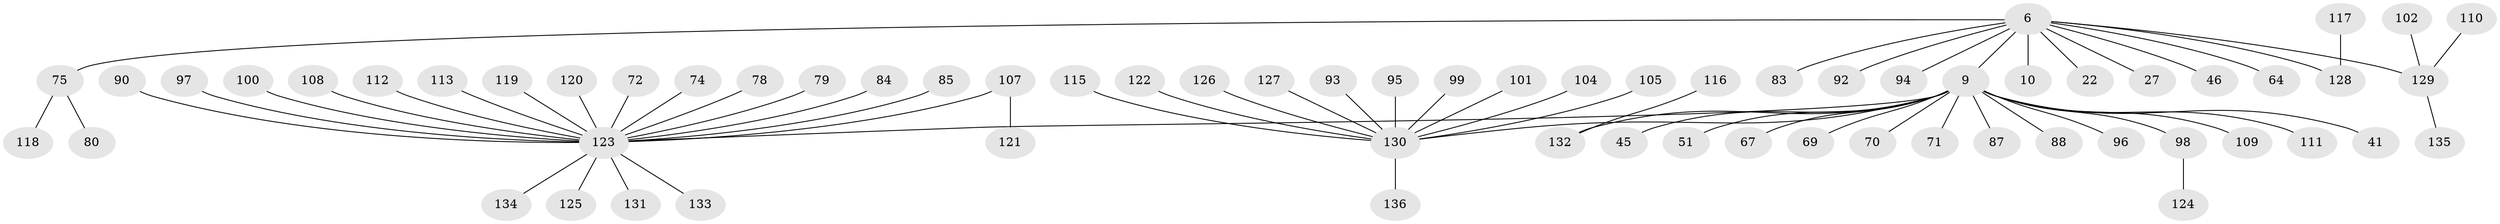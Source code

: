 // original degree distribution, {12: 0.007352941176470588, 9: 0.014705882352941176, 11: 0.007352941176470588, 3: 0.08088235294117647, 1: 0.6470588235294118, 13: 0.007352941176470588, 2: 0.17647058823529413, 8: 0.007352941176470588, 6: 0.014705882352941176, 5: 0.022058823529411766, 4: 0.007352941176470588, 10: 0.007352941176470588}
// Generated by graph-tools (version 1.1) at 2025/51/03/04/25 21:51:58]
// undirected, 68 vertices, 67 edges
graph export_dot {
graph [start="1"]
  node [color=gray90,style=filled];
  6;
  9 [super="+1"];
  10;
  22;
  27;
  41;
  45 [super="+14"];
  46 [super="+7"];
  51;
  64;
  67;
  69;
  70;
  71 [super="+66"];
  72;
  74;
  75 [super="+29+35+53+57"];
  78;
  79;
  80;
  83;
  84;
  85;
  87;
  88;
  90;
  92;
  93;
  94 [super="+11"];
  95;
  96;
  97;
  98 [super="+56"];
  99;
  100;
  101;
  102;
  104;
  105;
  107;
  108;
  109;
  110;
  111;
  112;
  113;
  115;
  116;
  117;
  118;
  119;
  120;
  121;
  122;
  123 [super="+106"];
  124;
  125;
  126;
  127;
  128 [super="+81"];
  129 [super="+55+54"];
  130 [super="+36+40+24+31+65+114+43+62+68+76+91"];
  131;
  132 [super="+19+20+44"];
  133;
  134;
  135;
  136;
  6 -- 9 [weight=2];
  6 -- 10;
  6 -- 22;
  6 -- 27;
  6 -- 64;
  6 -- 83;
  6 -- 92;
  6 -- 75;
  6 -- 46;
  6 -- 129;
  6 -- 94;
  6 -- 128;
  9 -- 51;
  9 -- 69;
  9 -- 96;
  9 -- 109;
  9 -- 111;
  9 -- 67;
  9 -- 70;
  9 -- 41;
  9 -- 87;
  9 -- 88;
  9 -- 130;
  9 -- 98;
  9 -- 45;
  9 -- 132;
  9 -- 71;
  9 -- 123;
  72 -- 123;
  74 -- 123;
  75 -- 80;
  75 -- 118;
  78 -- 123;
  79 -- 123;
  84 -- 123;
  85 -- 123;
  90 -- 123;
  93 -- 130;
  95 -- 130;
  97 -- 123;
  98 -- 124;
  99 -- 130;
  100 -- 123;
  101 -- 130;
  102 -- 129;
  104 -- 130;
  105 -- 130;
  107 -- 121;
  107 -- 123;
  108 -- 123;
  110 -- 129;
  112 -- 123;
  113 -- 123;
  115 -- 130;
  116 -- 132;
  117 -- 128;
  119 -- 123;
  120 -- 123;
  122 -- 130;
  123 -- 131;
  123 -- 133;
  123 -- 134;
  123 -- 125;
  126 -- 130;
  127 -- 130;
  129 -- 135;
  130 -- 136;
}
